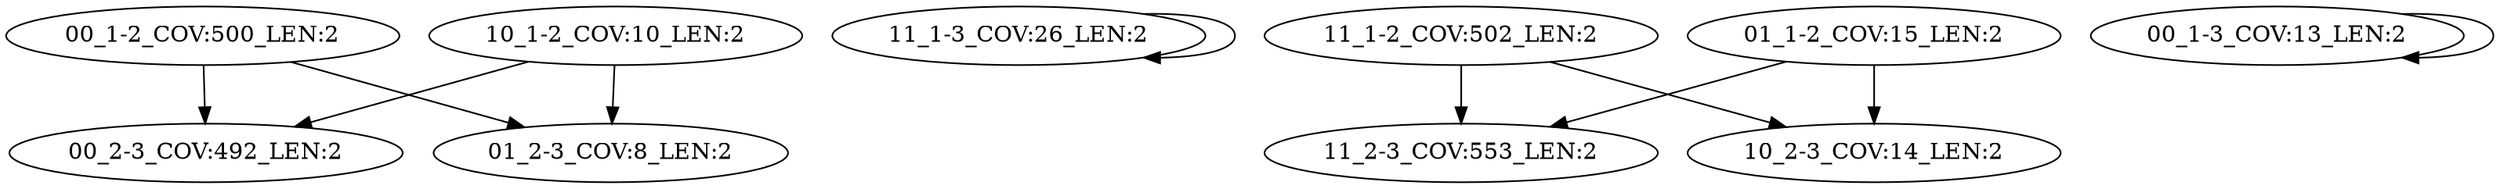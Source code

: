 digraph G {
    "00_1-2_COV:500_LEN:2" -> "00_2-3_COV:492_LEN:2";
    "00_1-2_COV:500_LEN:2" -> "01_2-3_COV:8_LEN:2";
    "11_1-3_COV:26_LEN:2" -> "11_1-3_COV:26_LEN:2";
    "11_1-2_COV:502_LEN:2" -> "11_2-3_COV:553_LEN:2";
    "11_1-2_COV:502_LEN:2" -> "10_2-3_COV:14_LEN:2";
    "01_1-2_COV:15_LEN:2" -> "11_2-3_COV:553_LEN:2";
    "01_1-2_COV:15_LEN:2" -> "10_2-3_COV:14_LEN:2";
    "00_1-3_COV:13_LEN:2" -> "00_1-3_COV:13_LEN:2";
    "10_1-2_COV:10_LEN:2" -> "00_2-3_COV:492_LEN:2";
    "10_1-2_COV:10_LEN:2" -> "01_2-3_COV:8_LEN:2";
}
